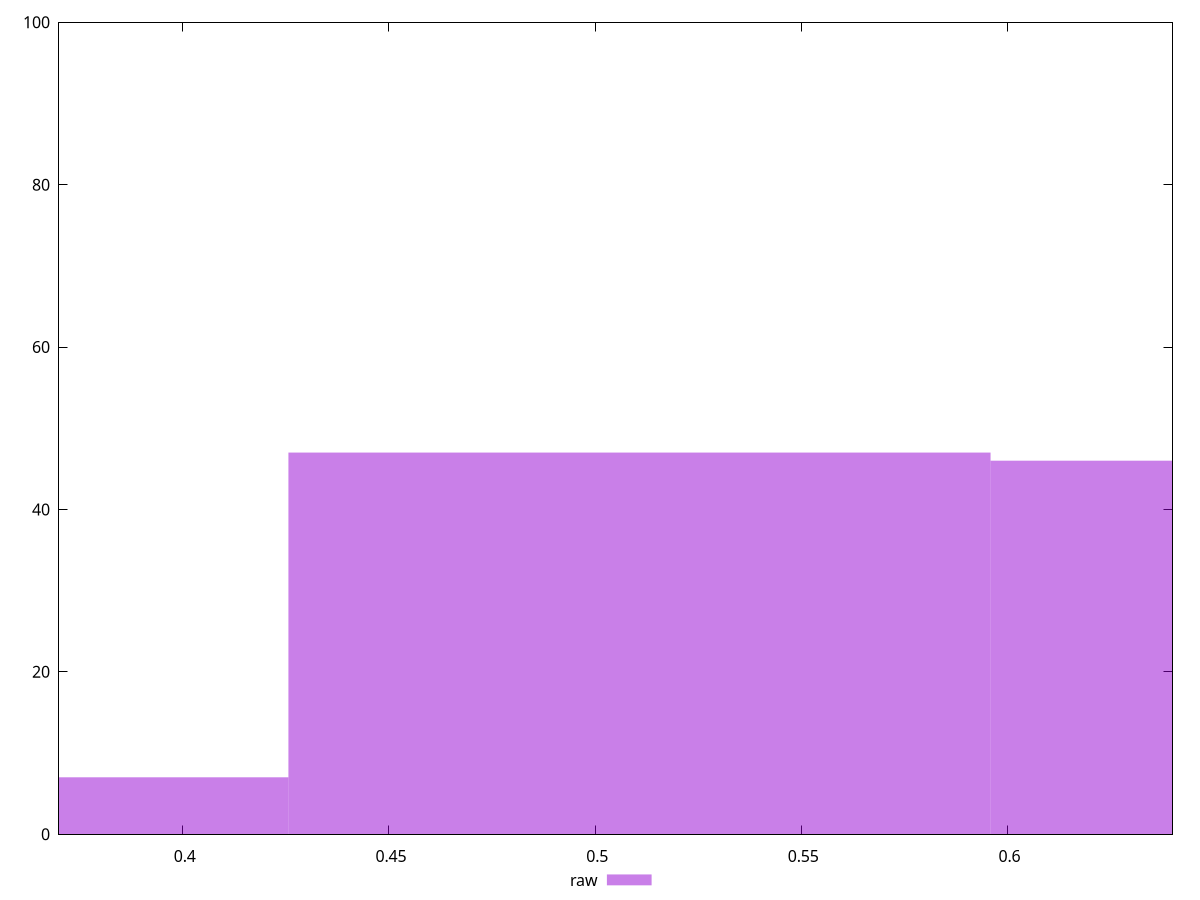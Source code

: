 reset

$raw <<EOF
0.5107548659551553 47
0.6810064879402071 46
0.34050324397010356 7
EOF

set key outside below
set boxwidth 0.17025162198505178
set xrange [0.37:0.64]
set yrange [0:100]
set trange [0:100]
set style fill transparent solid 0.5 noborder
set terminal svg size 640, 490 enhanced background rgb 'white'
set output "report_00015_2021-02-09T16-11-33.973Z/meta/score/samples/pages+cached+noadtech+nomedia/raw/histogram.svg"

plot $raw title "raw" with boxes

reset
